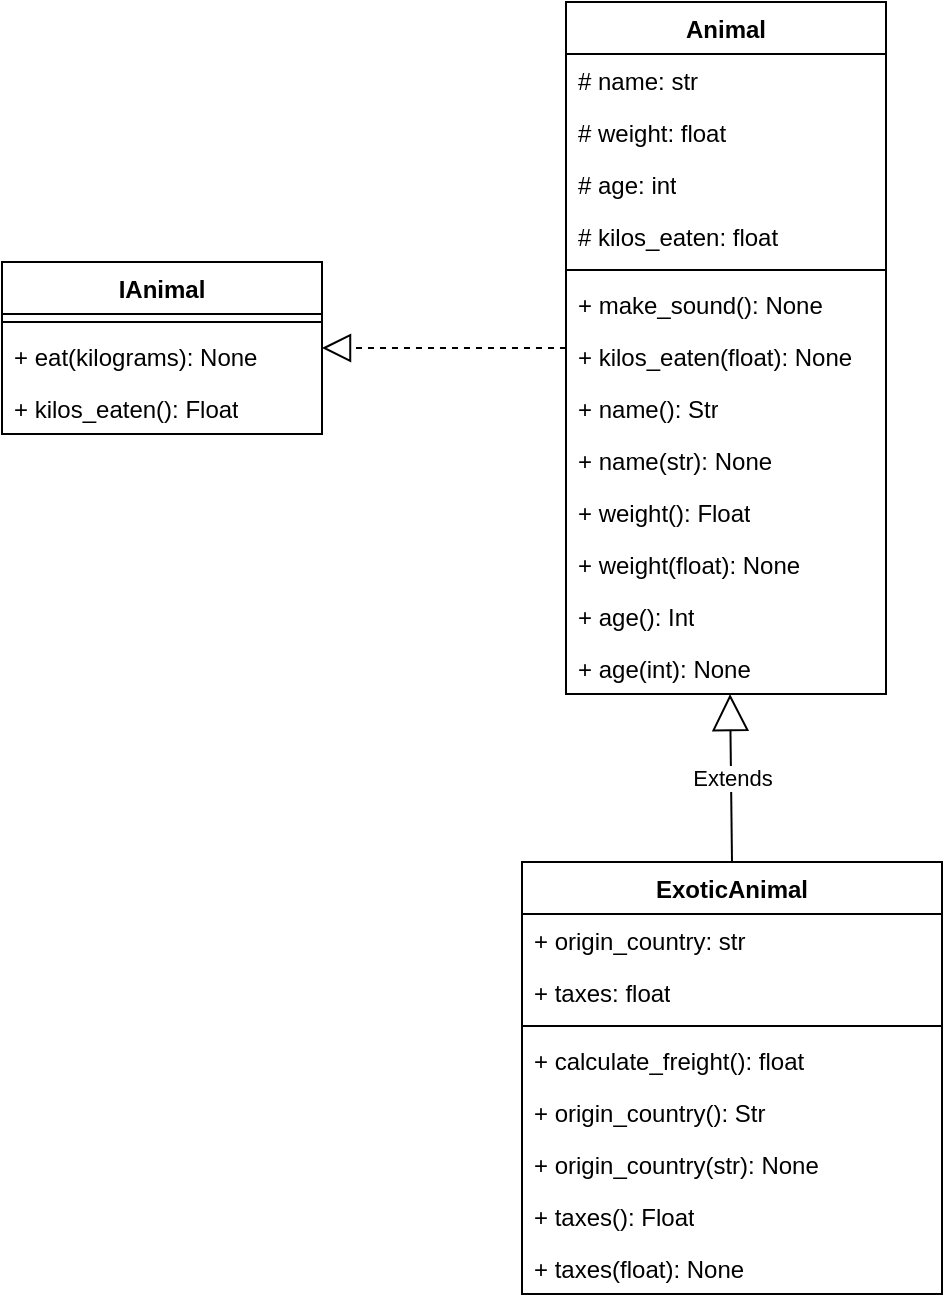 <mxfile version="24.8.0">
  <diagram name="Page-1" id="b5b7bab2-c9e2-2cf4-8b2a-24fd1a2a6d21">
    <mxGraphModel dx="953" dy="547" grid="1" gridSize="10" guides="1" tooltips="1" connect="1" arrows="1" fold="1" page="1" pageScale="1" pageWidth="827" pageHeight="1169" background="none" math="0" shadow="0">
      <root>
        <mxCell id="0" />
        <mxCell id="1" parent="0" />
        <mxCell id="2xeNj6NA4ml2Pk_EQhK7-9" value="IAnimal" style="swimlane;fontStyle=1;align=center;verticalAlign=top;childLayout=stackLayout;horizontal=1;startSize=26;horizontalStack=0;resizeParent=1;resizeParentMax=0;resizeLast=0;collapsible=1;marginBottom=0;whiteSpace=wrap;html=1;" vertex="1" parent="1">
          <mxGeometry x="130" y="360" width="160" height="86" as="geometry" />
        </mxCell>
        <mxCell id="2xeNj6NA4ml2Pk_EQhK7-11" value="" style="line;strokeWidth=1;fillColor=none;align=left;verticalAlign=middle;spacingTop=-1;spacingLeft=3;spacingRight=3;rotatable=0;labelPosition=right;points=[];portConstraint=eastwest;strokeColor=inherit;" vertex="1" parent="2xeNj6NA4ml2Pk_EQhK7-9">
          <mxGeometry y="26" width="160" height="8" as="geometry" />
        </mxCell>
        <mxCell id="2xeNj6NA4ml2Pk_EQhK7-12" value="+ eat(kilograms): None" style="text;strokeColor=none;fillColor=none;align=left;verticalAlign=top;spacingLeft=4;spacingRight=4;overflow=hidden;rotatable=0;points=[[0,0.5],[1,0.5]];portConstraint=eastwest;whiteSpace=wrap;html=1;" vertex="1" parent="2xeNj6NA4ml2Pk_EQhK7-9">
          <mxGeometry y="34" width="160" height="26" as="geometry" />
        </mxCell>
        <mxCell id="2xeNj6NA4ml2Pk_EQhK7-13" value="+ kilos_eaten(): Float" style="text;strokeColor=none;fillColor=none;align=left;verticalAlign=top;spacingLeft=4;spacingRight=4;overflow=hidden;rotatable=0;points=[[0,0.5],[1,0.5]];portConstraint=eastwest;whiteSpace=wrap;html=1;" vertex="1" parent="2xeNj6NA4ml2Pk_EQhK7-9">
          <mxGeometry y="60" width="160" height="26" as="geometry" />
        </mxCell>
        <mxCell id="2xeNj6NA4ml2Pk_EQhK7-14" value="Animal" style="swimlane;fontStyle=1;align=center;verticalAlign=top;childLayout=stackLayout;horizontal=1;startSize=26;horizontalStack=0;resizeParent=1;resizeParentMax=0;resizeLast=0;collapsible=1;marginBottom=0;whiteSpace=wrap;html=1;" vertex="1" parent="1">
          <mxGeometry x="412" y="230" width="160" height="346" as="geometry" />
        </mxCell>
        <mxCell id="2xeNj6NA4ml2Pk_EQhK7-25" value="# name: str" style="text;strokeColor=none;fillColor=none;align=left;verticalAlign=top;spacingLeft=4;spacingRight=4;overflow=hidden;rotatable=0;points=[[0,0.5],[1,0.5]];portConstraint=eastwest;whiteSpace=wrap;html=1;" vertex="1" parent="2xeNj6NA4ml2Pk_EQhK7-14">
          <mxGeometry y="26" width="160" height="26" as="geometry" />
        </mxCell>
        <mxCell id="2xeNj6NA4ml2Pk_EQhK7-26" value="# weight: float" style="text;strokeColor=none;fillColor=none;align=left;verticalAlign=top;spacingLeft=4;spacingRight=4;overflow=hidden;rotatable=0;points=[[0,0.5],[1,0.5]];portConstraint=eastwest;whiteSpace=wrap;html=1;" vertex="1" parent="2xeNj6NA4ml2Pk_EQhK7-14">
          <mxGeometry y="52" width="160" height="26" as="geometry" />
        </mxCell>
        <mxCell id="2xeNj6NA4ml2Pk_EQhK7-27" value="# age: int" style="text;strokeColor=none;fillColor=none;align=left;verticalAlign=top;spacingLeft=4;spacingRight=4;overflow=hidden;rotatable=0;points=[[0,0.5],[1,0.5]];portConstraint=eastwest;whiteSpace=wrap;html=1;" vertex="1" parent="2xeNj6NA4ml2Pk_EQhK7-14">
          <mxGeometry y="78" width="160" height="26" as="geometry" />
        </mxCell>
        <mxCell id="2xeNj6NA4ml2Pk_EQhK7-28" value="# kilos_eaten: float" style="text;strokeColor=none;fillColor=none;align=left;verticalAlign=top;spacingLeft=4;spacingRight=4;overflow=hidden;rotatable=0;points=[[0,0.5],[1,0.5]];portConstraint=eastwest;whiteSpace=wrap;html=1;" vertex="1" parent="2xeNj6NA4ml2Pk_EQhK7-14">
          <mxGeometry y="104" width="160" height="26" as="geometry" />
        </mxCell>
        <mxCell id="2xeNj6NA4ml2Pk_EQhK7-15" value="" style="line;strokeWidth=1;fillColor=none;align=left;verticalAlign=middle;spacingTop=-1;spacingLeft=3;spacingRight=3;rotatable=0;labelPosition=right;points=[];portConstraint=eastwest;strokeColor=inherit;" vertex="1" parent="2xeNj6NA4ml2Pk_EQhK7-14">
          <mxGeometry y="130" width="160" height="8" as="geometry" />
        </mxCell>
        <mxCell id="2xeNj6NA4ml2Pk_EQhK7-16" value="+ make_sound(): None" style="text;strokeColor=none;fillColor=none;align=left;verticalAlign=top;spacingLeft=4;spacingRight=4;overflow=hidden;rotatable=0;points=[[0,0.5],[1,0.5]];portConstraint=eastwest;whiteSpace=wrap;html=1;" vertex="1" parent="2xeNj6NA4ml2Pk_EQhK7-14">
          <mxGeometry y="138" width="160" height="26" as="geometry" />
        </mxCell>
        <mxCell id="2xeNj6NA4ml2Pk_EQhK7-17" value="+ kilos_eaten(float): None" style="text;strokeColor=none;fillColor=none;align=left;verticalAlign=top;spacingLeft=4;spacingRight=4;overflow=hidden;rotatable=0;points=[[0,0.5],[1,0.5]];portConstraint=eastwest;whiteSpace=wrap;html=1;" vertex="1" parent="2xeNj6NA4ml2Pk_EQhK7-14">
          <mxGeometry y="164" width="160" height="26" as="geometry" />
        </mxCell>
        <mxCell id="2xeNj6NA4ml2Pk_EQhK7-29" value="+ name(): Str" style="text;strokeColor=none;fillColor=none;align=left;verticalAlign=top;spacingLeft=4;spacingRight=4;overflow=hidden;rotatable=0;points=[[0,0.5],[1,0.5]];portConstraint=eastwest;whiteSpace=wrap;html=1;" vertex="1" parent="2xeNj6NA4ml2Pk_EQhK7-14">
          <mxGeometry y="190" width="160" height="26" as="geometry" />
        </mxCell>
        <mxCell id="2xeNj6NA4ml2Pk_EQhK7-30" value="+ name(str): None" style="text;strokeColor=none;fillColor=none;align=left;verticalAlign=top;spacingLeft=4;spacingRight=4;overflow=hidden;rotatable=0;points=[[0,0.5],[1,0.5]];portConstraint=eastwest;whiteSpace=wrap;html=1;" vertex="1" parent="2xeNj6NA4ml2Pk_EQhK7-14">
          <mxGeometry y="216" width="160" height="26" as="geometry" />
        </mxCell>
        <mxCell id="2xeNj6NA4ml2Pk_EQhK7-31" value="+ weight(): Float" style="text;strokeColor=none;fillColor=none;align=left;verticalAlign=top;spacingLeft=4;spacingRight=4;overflow=hidden;rotatable=0;points=[[0,0.5],[1,0.5]];portConstraint=eastwest;whiteSpace=wrap;html=1;" vertex="1" parent="2xeNj6NA4ml2Pk_EQhK7-14">
          <mxGeometry y="242" width="160" height="26" as="geometry" />
        </mxCell>
        <mxCell id="2xeNj6NA4ml2Pk_EQhK7-32" value="+ weight(float): None" style="text;strokeColor=none;fillColor=none;align=left;verticalAlign=top;spacingLeft=4;spacingRight=4;overflow=hidden;rotatable=0;points=[[0,0.5],[1,0.5]];portConstraint=eastwest;whiteSpace=wrap;html=1;" vertex="1" parent="2xeNj6NA4ml2Pk_EQhK7-14">
          <mxGeometry y="268" width="160" height="26" as="geometry" />
        </mxCell>
        <mxCell id="2xeNj6NA4ml2Pk_EQhK7-33" value="+ age(): Int" style="text;strokeColor=none;fillColor=none;align=left;verticalAlign=top;spacingLeft=4;spacingRight=4;overflow=hidden;rotatable=0;points=[[0,0.5],[1,0.5]];portConstraint=eastwest;whiteSpace=wrap;html=1;" vertex="1" parent="2xeNj6NA4ml2Pk_EQhK7-14">
          <mxGeometry y="294" width="160" height="26" as="geometry" />
        </mxCell>
        <mxCell id="2xeNj6NA4ml2Pk_EQhK7-34" value="+ age(int): None" style="text;strokeColor=none;fillColor=none;align=left;verticalAlign=top;spacingLeft=4;spacingRight=4;overflow=hidden;rotatable=0;points=[[0,0.5],[1,0.5]];portConstraint=eastwest;whiteSpace=wrap;html=1;" vertex="1" parent="2xeNj6NA4ml2Pk_EQhK7-14">
          <mxGeometry y="320" width="160" height="26" as="geometry" />
        </mxCell>
        <mxCell id="2xeNj6NA4ml2Pk_EQhK7-19" value="ExoticAnimal" style="swimlane;fontStyle=1;align=center;verticalAlign=top;childLayout=stackLayout;horizontal=1;startSize=26;horizontalStack=0;resizeParent=1;resizeParentMax=0;resizeLast=0;collapsible=1;marginBottom=0;whiteSpace=wrap;html=1;" vertex="1" parent="1">
          <mxGeometry x="390" y="660" width="210" height="216" as="geometry" />
        </mxCell>
        <mxCell id="2xeNj6NA4ml2Pk_EQhK7-20" value="+ origin_country: str" style="text;strokeColor=none;fillColor=none;align=left;verticalAlign=top;spacingLeft=4;spacingRight=4;overflow=hidden;rotatable=0;points=[[0,0.5],[1,0.5]];portConstraint=eastwest;whiteSpace=wrap;html=1;" vertex="1" parent="2xeNj6NA4ml2Pk_EQhK7-19">
          <mxGeometry y="26" width="210" height="26" as="geometry" />
        </mxCell>
        <mxCell id="2xeNj6NA4ml2Pk_EQhK7-35" value="+ taxes: float" style="text;strokeColor=none;fillColor=none;align=left;verticalAlign=top;spacingLeft=4;spacingRight=4;overflow=hidden;rotatable=0;points=[[0,0.5],[1,0.5]];portConstraint=eastwest;whiteSpace=wrap;html=1;" vertex="1" parent="2xeNj6NA4ml2Pk_EQhK7-19">
          <mxGeometry y="52" width="210" height="26" as="geometry" />
        </mxCell>
        <mxCell id="2xeNj6NA4ml2Pk_EQhK7-21" value="" style="line;strokeWidth=1;fillColor=none;align=left;verticalAlign=middle;spacingTop=-1;spacingLeft=3;spacingRight=3;rotatable=0;labelPosition=right;points=[];portConstraint=eastwest;strokeColor=inherit;" vertex="1" parent="2xeNj6NA4ml2Pk_EQhK7-19">
          <mxGeometry y="78" width="210" height="8" as="geometry" />
        </mxCell>
        <mxCell id="2xeNj6NA4ml2Pk_EQhK7-22" value="+ calculate_freight(): float" style="text;strokeColor=none;fillColor=none;align=left;verticalAlign=top;spacingLeft=4;spacingRight=4;overflow=hidden;rotatable=0;points=[[0,0.5],[1,0.5]];portConstraint=eastwest;whiteSpace=wrap;html=1;" vertex="1" parent="2xeNj6NA4ml2Pk_EQhK7-19">
          <mxGeometry y="86" width="210" height="26" as="geometry" />
        </mxCell>
        <mxCell id="2xeNj6NA4ml2Pk_EQhK7-36" value="+ origin_country(): Str" style="text;strokeColor=none;fillColor=none;align=left;verticalAlign=top;spacingLeft=4;spacingRight=4;overflow=hidden;rotatable=0;points=[[0,0.5],[1,0.5]];portConstraint=eastwest;whiteSpace=wrap;html=1;" vertex="1" parent="2xeNj6NA4ml2Pk_EQhK7-19">
          <mxGeometry y="112" width="210" height="26" as="geometry" />
        </mxCell>
        <mxCell id="2xeNj6NA4ml2Pk_EQhK7-37" value="+ origin_country(str): None" style="text;strokeColor=none;fillColor=none;align=left;verticalAlign=top;spacingLeft=4;spacingRight=4;overflow=hidden;rotatable=0;points=[[0,0.5],[1,0.5]];portConstraint=eastwest;whiteSpace=wrap;html=1;" vertex="1" parent="2xeNj6NA4ml2Pk_EQhK7-19">
          <mxGeometry y="138" width="210" height="26" as="geometry" />
        </mxCell>
        <mxCell id="2xeNj6NA4ml2Pk_EQhK7-38" value="+ taxes(): Float" style="text;strokeColor=none;fillColor=none;align=left;verticalAlign=top;spacingLeft=4;spacingRight=4;overflow=hidden;rotatable=0;points=[[0,0.5],[1,0.5]];portConstraint=eastwest;whiteSpace=wrap;html=1;" vertex="1" parent="2xeNj6NA4ml2Pk_EQhK7-19">
          <mxGeometry y="164" width="210" height="26" as="geometry" />
        </mxCell>
        <mxCell id="2xeNj6NA4ml2Pk_EQhK7-39" value="+ taxes(float): None" style="text;strokeColor=none;fillColor=none;align=left;verticalAlign=top;spacingLeft=4;spacingRight=4;overflow=hidden;rotatable=0;points=[[0,0.5],[1,0.5]];portConstraint=eastwest;whiteSpace=wrap;html=1;" vertex="1" parent="2xeNj6NA4ml2Pk_EQhK7-19">
          <mxGeometry y="190" width="210" height="26" as="geometry" />
        </mxCell>
        <mxCell id="2xeNj6NA4ml2Pk_EQhK7-23" value="" style="endArrow=block;dashed=1;endFill=0;endSize=12;html=1;rounded=0;" edge="1" parent="1" source="2xeNj6NA4ml2Pk_EQhK7-14" target="2xeNj6NA4ml2Pk_EQhK7-9">
          <mxGeometry width="160" relative="1" as="geometry">
            <mxPoint x="373" y="350" as="sourcePoint" />
            <mxPoint x="533" y="350" as="targetPoint" />
          </mxGeometry>
        </mxCell>
        <mxCell id="2xeNj6NA4ml2Pk_EQhK7-24" value="Extends" style="endArrow=block;endSize=16;endFill=0;html=1;rounded=0;exitX=0.5;exitY=0;exitDx=0;exitDy=0;" edge="1" parent="1" source="2xeNj6NA4ml2Pk_EQhK7-19" target="2xeNj6NA4ml2Pk_EQhK7-14">
          <mxGeometry width="160" relative="1" as="geometry">
            <mxPoint x="373" y="350" as="sourcePoint" />
            <mxPoint x="490" y="530" as="targetPoint" />
          </mxGeometry>
        </mxCell>
      </root>
    </mxGraphModel>
  </diagram>
</mxfile>
